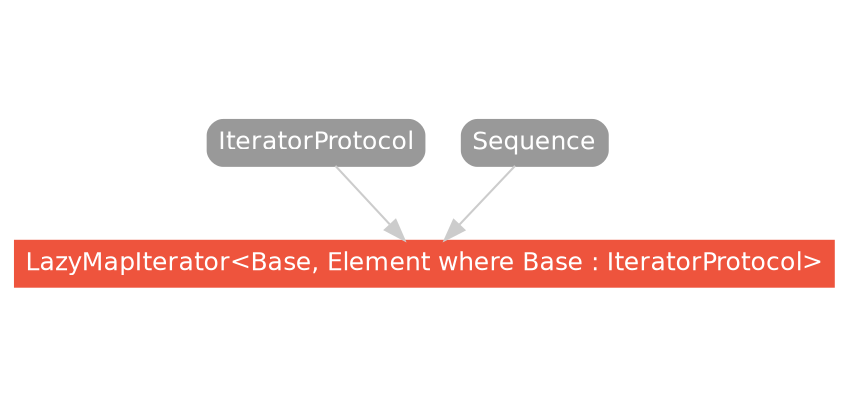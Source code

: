 strict digraph "LazyMapIterator<Base, Element where Base : IteratorProtocol> - Type Hierarchy - SwiftDoc.org" {
    pad="0.1,0.8"
    node [shape=box, style="filled,rounded", color="#999999", fillcolor="#999999", fontcolor=white, fontname=Helvetica, fontnames="Helvetica,sansserif", fontsize=12, margin="0.07,0.05", height="0.3"]
    edge [color="#cccccc"]
    "IteratorProtocol" [URL="/protocol/IteratorProtocol/hierarchy/"]
    "LazyMapIterator<Base, Element where Base : IteratorProtocol>" [URL="/type/LazyMapIterator/", style="filled", fillcolor="#ee543d", color="#ee543d"]
    "Sequence" [URL="/protocol/Sequence/hierarchy/"]    "IteratorProtocol" -> "LazyMapIterator<Base, Element where Base : IteratorProtocol>"
    "Sequence" -> "LazyMapIterator<Base, Element where Base : IteratorProtocol>"
    subgraph Types {
        rank = max; "LazyMapIterator<Base, Element where Base : IteratorProtocol>";
    }
}